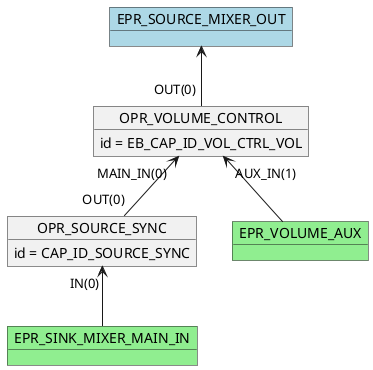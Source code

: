 @startuml

        object OPR_SOURCE_SYNC
        OPR_SOURCE_SYNC : id = CAP_ID_SOURCE_SYNC
        object OPR_VOLUME_CONTROL
        OPR_VOLUME_CONTROL : id = EB_CAP_ID_VOL_CTRL_VOL
        OPR_VOLUME_CONTROL "MAIN_IN(0)"<-- "OUT(0)" OPR_SOURCE_SYNC
        object EPR_SINK_MIXER_MAIN_IN #lightgreen
        OPR_SOURCE_SYNC "IN(0)" <-- EPR_SINK_MIXER_MAIN_IN
        object EPR_VOLUME_AUX #lightgreen
        OPR_VOLUME_CONTROL "AUX_IN(1)" <-- EPR_VOLUME_AUX
        object EPR_SOURCE_MIXER_OUT #lightblue
        EPR_SOURCE_MIXER_OUT <-- "OUT(0)" OPR_VOLUME_CONTROL
    @enduml
